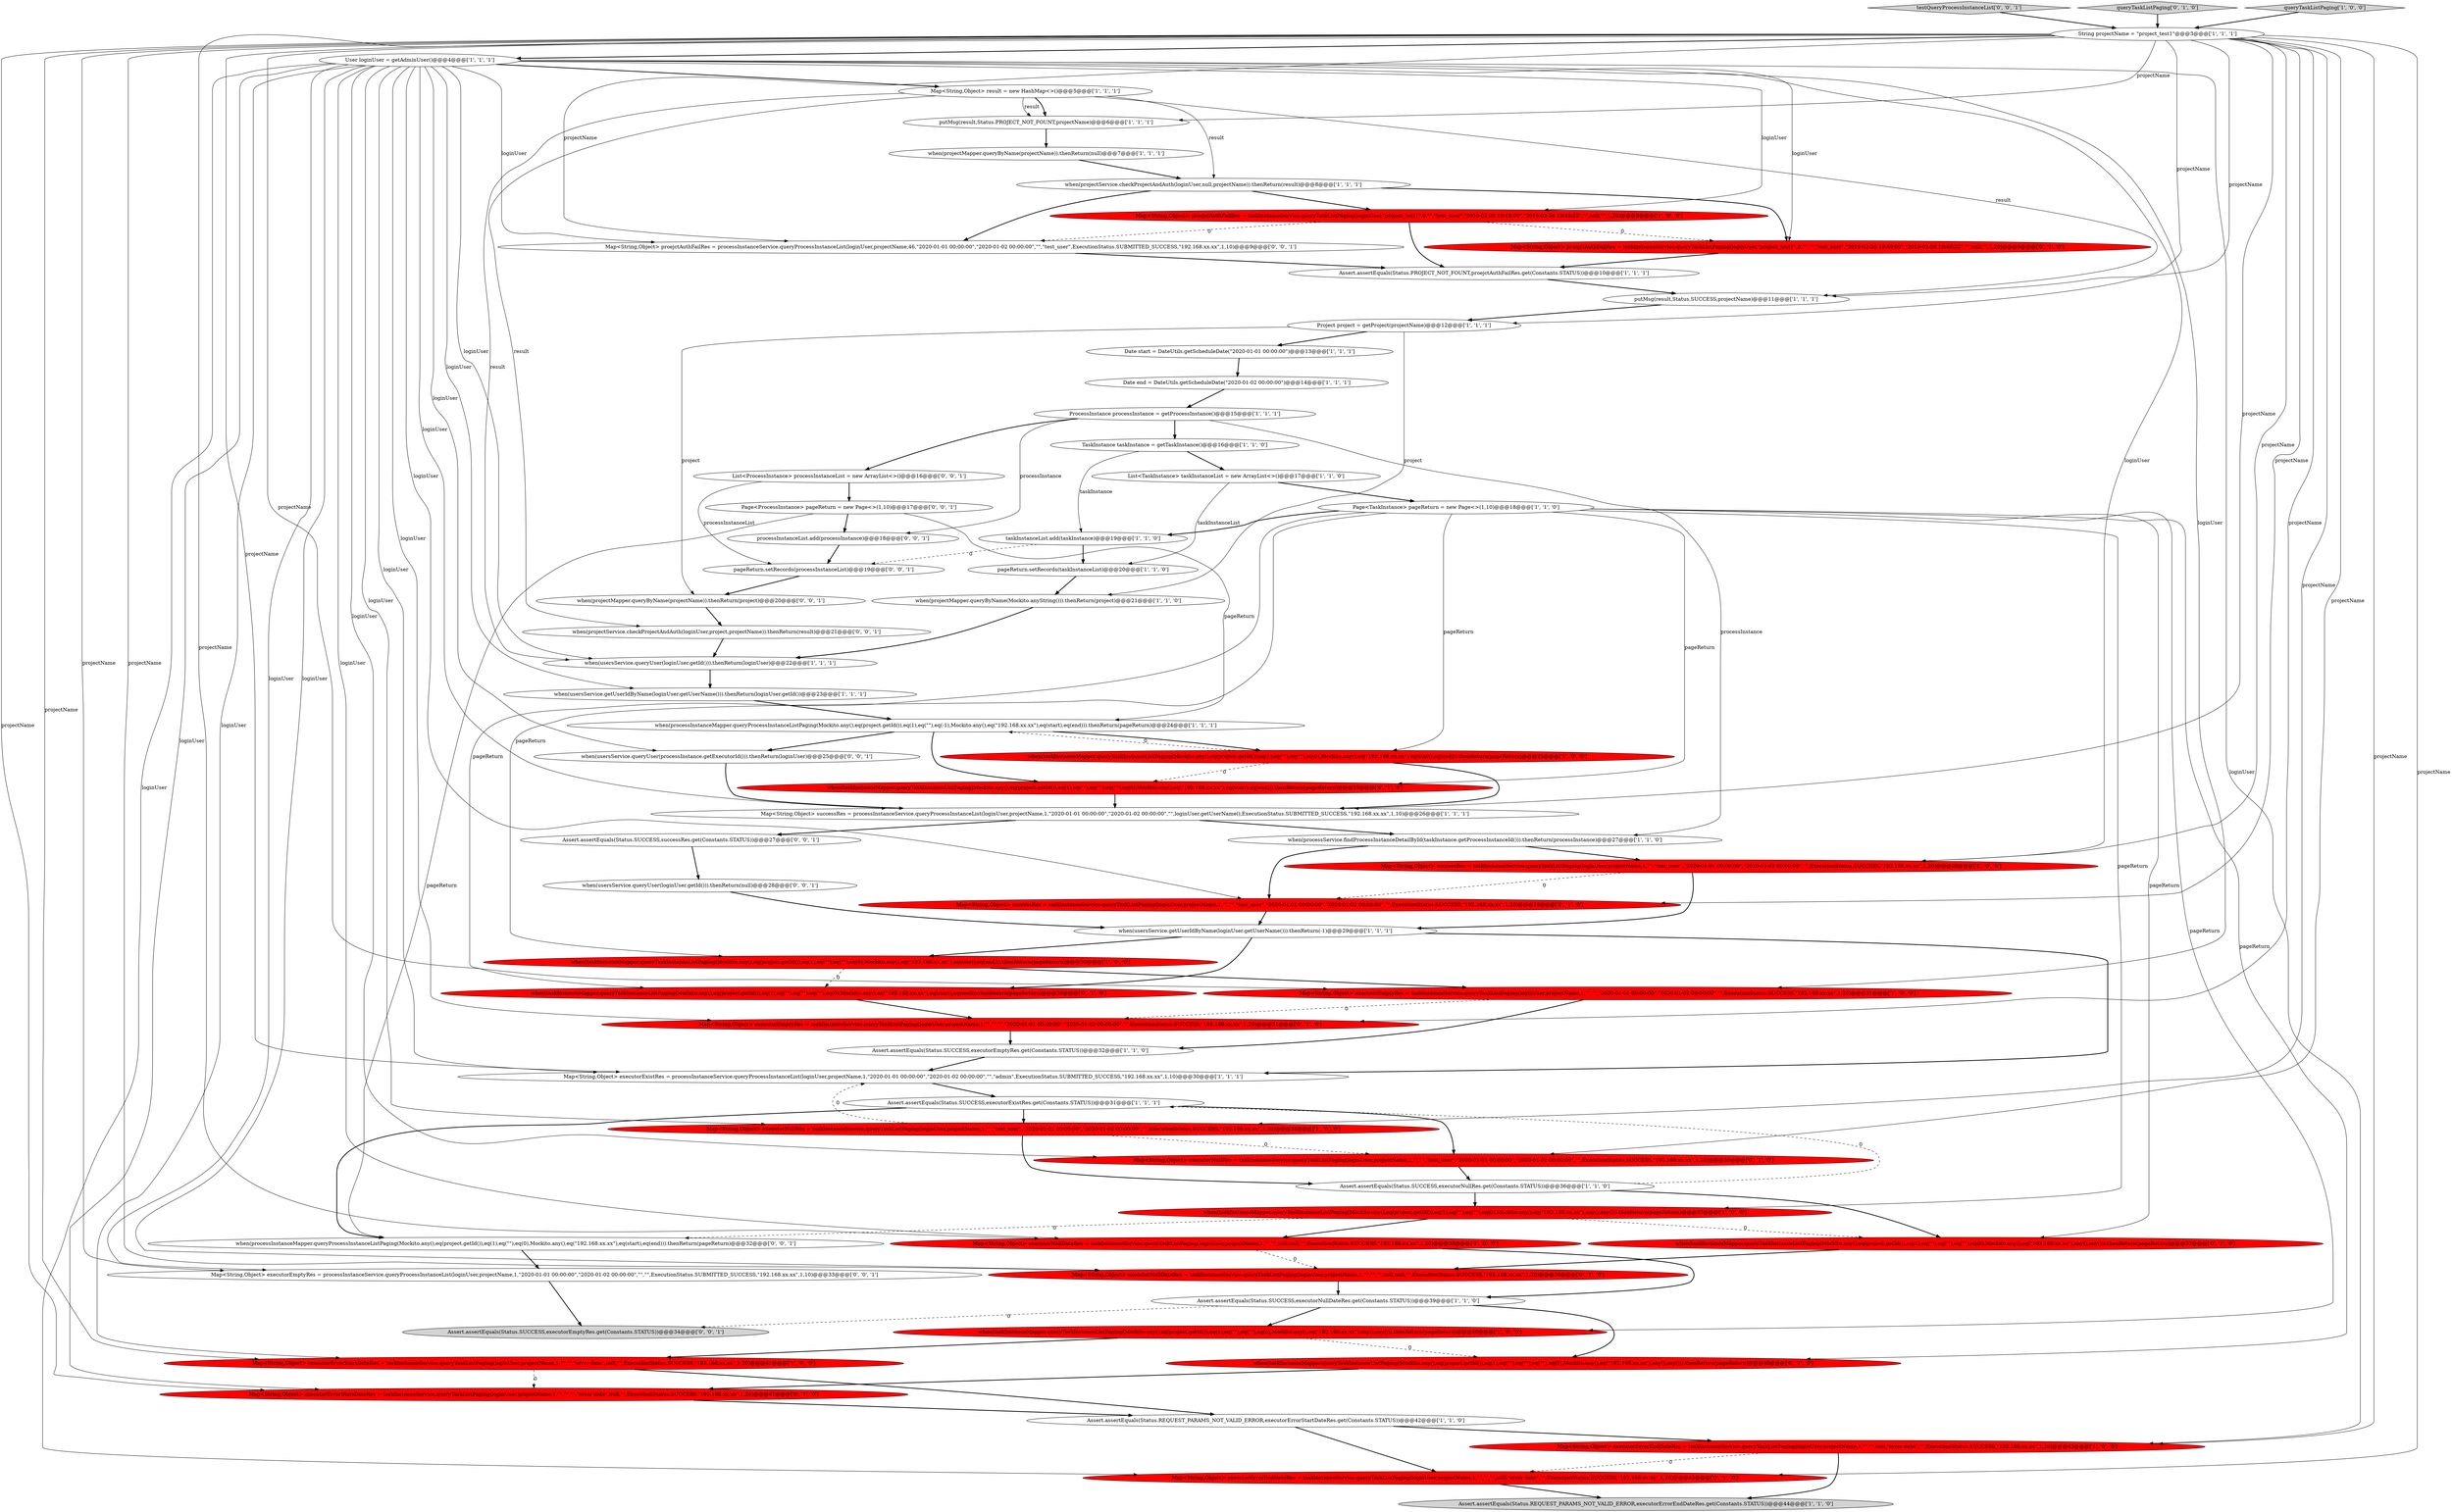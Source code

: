 digraph {
5 [style = filled, label = "Map<String,Object> successRes = processInstanceService.queryProcessInstanceList(loginUser,projectName,1,\"2020-01-01 00:00:00\",\"2020-01-02 00:00:00\",\"\",loginUser.getUserName(),ExecutionStatus.SUBMITTED_SUCCESS,\"192.168.xx.xx\",1,10)@@@26@@@['1', '1', '1']", fillcolor = white, shape = ellipse image = "AAA0AAABBB1BBB"];
41 [style = filled, label = "Date start = DateUtils.getScheduleDate(\"2020-01-01 00:00:00\")@@@13@@@['1', '1', '1']", fillcolor = white, shape = ellipse image = "AAA0AAABBB1BBB"];
7 [style = filled, label = "when(taskInstanceMapper.queryTaskInstanceListPaging(Mockito.any(),eq(project.getId()),eq(1),eq(\"\"),eq(\"\"),eq(0),Mockito.any(),eq(\"192.168.xx.xx\"),any(),any())).thenReturn(pageReturn)@@@40@@@['1', '0', '0']", fillcolor = red, shape = ellipse image = "AAA1AAABBB1BBB"];
16 [style = filled, label = "when(taskInstanceMapper.queryTaskInstanceListPaging(Mockito.any(),eq(project.getId()),eq(1),eq(\"\"),eq(\"\"),eq(0),Mockito.any(),eq(\"192.168.xx.xx\"),eq(start),eq(end))).thenReturn(pageReturn)@@@25@@@['1', '0', '0']", fillcolor = red, shape = ellipse image = "AAA1AAABBB1BBB"];
46 [style = filled, label = "Map<String,Object> executorErrorStartDateRes = taskInstanceService.queryTaskListPaging(loginUser,projectName,1,\"\",\"\",\"\",\"error date\",null,\"\",ExecutionStatus.SUCCESS,\"192.168.xx.xx\",1,20)@@@41@@@['0', '1', '0']", fillcolor = red, shape = ellipse image = "AAA1AAABBB2BBB"];
67 [style = filled, label = "Map<String,Object> proejctAuthFailRes = processInstanceService.queryProcessInstanceList(loginUser,projectName,46,\"2020-01-01 00:00:00\",\"2020-01-02 00:00:00\",\"\",\"test_user\",ExecutionStatus.SUBMITTED_SUCCESS,\"192.168.xx.xx\",1,10)@@@9@@@['0', '0', '1']", fillcolor = white, shape = ellipse image = "AAA0AAABBB3BBB"];
38 [style = filled, label = "pageReturn.setRecords(taskInstanceList)@@@20@@@['1', '1', '0']", fillcolor = white, shape = ellipse image = "AAA0AAABBB1BBB"];
35 [style = filled, label = "Map<String,Object> successRes = taskInstanceService.queryTaskListPaging(loginUser,projectName,1,\"\",\"test_user\",\"2020-01-01 00:00:00\",\"2020-01-02 00:00:00\",\"\",ExecutionStatus.SUCCESS,\"192.168.xx.xx\",1,20)@@@28@@@['1', '0', '0']", fillcolor = red, shape = ellipse image = "AAA1AAABBB1BBB"];
50 [style = filled, label = "Map<String,Object> executorErrorEndDateRes = taskInstanceService.queryTaskListPaging(loginUser,projectName,1,\"\",\"\",\"\",null,\"error date\",\"\",ExecutionStatus.SUCCESS,\"192.168.xx.xx\",1,20)@@@43@@@['0', '1', '0']", fillcolor = red, shape = ellipse image = "AAA1AAABBB2BBB"];
6 [style = filled, label = "Map<String,Object> executorNullDateRes = taskInstanceService.queryTaskListPaging(loginUser,projectName,1,\"\",\"\",null,null,\"\",ExecutionStatus.SUCCESS,\"192.168.xx.xx\",1,20)@@@38@@@['1', '0', '0']", fillcolor = red, shape = ellipse image = "AAA1AAABBB1BBB"];
1 [style = filled, label = "taskInstanceList.add(taskInstance)@@@19@@@['1', '1', '0']", fillcolor = white, shape = ellipse image = "AAA0AAABBB1BBB"];
40 [style = filled, label = "when(projectService.checkProjectAndAuth(loginUser,null,projectName)).thenReturn(result)@@@8@@@['1', '1', '1']", fillcolor = white, shape = ellipse image = "AAA0AAABBB1BBB"];
58 [style = filled, label = "when(projectService.checkProjectAndAuth(loginUser,project,projectName)).thenReturn(result)@@@21@@@['0', '0', '1']", fillcolor = white, shape = ellipse image = "AAA0AAABBB3BBB"];
13 [style = filled, label = "Assert.assertEquals(Status.SUCCESS,executorEmptyRes.get(Constants.STATUS))@@@32@@@['1', '1', '0']", fillcolor = white, shape = ellipse image = "AAA0AAABBB1BBB"];
31 [style = filled, label = "Assert.assertEquals(Status.SUCCESS,executorNullDateRes.get(Constants.STATUS))@@@39@@@['1', '1', '0']", fillcolor = white, shape = ellipse image = "AAA0AAABBB1BBB"];
55 [style = filled, label = "pageReturn.setRecords(processInstanceList)@@@19@@@['0', '0', '1']", fillcolor = white, shape = ellipse image = "AAA0AAABBB3BBB"];
21 [style = filled, label = "Assert.assertEquals(Status.REQUEST_PARAMS_NOT_VALID_ERROR,executorErrorStartDateRes.get(Constants.STATUS))@@@42@@@['1', '1', '0']", fillcolor = white, shape = ellipse image = "AAA0AAABBB1BBB"];
51 [style = filled, label = "when(taskInstanceMapper.queryTaskInstanceListPaging(Mockito.any(),eq(project.getId()),eq(1),eq(\"\"),eq(\"\"),eq(\"\"),eq(0),Mockito.any(),eq(\"192.168.xx.xx\"),any(),any())).thenReturn(pageReturn)@@@37@@@['0', '1', '0']", fillcolor = red, shape = ellipse image = "AAA1AAABBB2BBB"];
4 [style = filled, label = "putMsg(result,Status.PROJECT_NOT_FOUNT,projectName)@@@6@@@['1', '1', '1']", fillcolor = white, shape = ellipse image = "AAA0AAABBB1BBB"];
56 [style = filled, label = "processInstanceList.add(processInstance)@@@18@@@['0', '0', '1']", fillcolor = white, shape = ellipse image = "AAA0AAABBB3BBB"];
14 [style = filled, label = "Map<String,Object> proejctAuthFailRes = taskInstanceService.queryTaskListPaging(loginUser,\"project_test1\",0,\"\",\"test_user\",\"2019-02-26 19:48:00\",\"2019-02-26 19:48:22\",\"\",null,\"\",1,20)@@@9@@@['1', '0', '0']", fillcolor = red, shape = ellipse image = "AAA1AAABBB1BBB"];
9 [style = filled, label = "List<TaskInstance> taskInstanceList = new ArrayList<>()@@@17@@@['1', '1', '0']", fillcolor = white, shape = ellipse image = "AAA0AAABBB1BBB"];
54 [style = filled, label = "Map<String,Object> successRes = taskInstanceService.queryTaskListPaging(loginUser,projectName,1,\"\",\"\",\"test_user\",\"2020-01-01 00:00:00\",\"2020-01-02 00:00:00\",\"\",ExecutionStatus.SUCCESS,\"192.168.xx.xx\",1,20)@@@28@@@['0', '1', '0']", fillcolor = red, shape = ellipse image = "AAA1AAABBB2BBB"];
42 [style = filled, label = "when(processInstanceMapper.queryProcessInstanceListPaging(Mockito.any(),eq(project.getId()),eq(1),eq(\"\"),eq(-1),Mockito.any(),eq(\"192.168.xx.xx\"),eq(start),eq(end))).thenReturn(pageReturn)@@@24@@@['1', '1', '1']", fillcolor = white, shape = ellipse image = "AAA0AAABBB1BBB"];
66 [style = filled, label = "testQueryProcessInstanceList['0', '0', '1']", fillcolor = lightgray, shape = diamond image = "AAA0AAABBB3BBB"];
8 [style = filled, label = "ProcessInstance processInstance = getProcessInstance()@@@15@@@['1', '1', '1']", fillcolor = white, shape = ellipse image = "AAA0AAABBB1BBB"];
29 [style = filled, label = "when(usersService.getUserIdByName(loginUser.getUserName())).thenReturn(-1)@@@29@@@['1', '1', '1']", fillcolor = white, shape = ellipse image = "AAA0AAABBB1BBB"];
45 [style = filled, label = "Map<String,Object> executorEmptyRes = taskInstanceService.queryTaskListPaging(loginUser,projectName,1,\"\",\"\",\"\",\"2020-01-01 00:00:00\",\"2020-01-02 00:00:00\",\"\",ExecutionStatus.SUCCESS,\"192.168.xx.xx\",1,20)@@@31@@@['0', '1', '0']", fillcolor = red, shape = ellipse image = "AAA1AAABBB2BBB"];
17 [style = filled, label = "Assert.assertEquals(Status.PROJECT_NOT_FOUNT,proejctAuthFailRes.get(Constants.STATUS))@@@10@@@['1', '1', '1']", fillcolor = white, shape = ellipse image = "AAA0AAABBB1BBB"];
62 [style = filled, label = "Page<ProcessInstance> pageReturn = new Page<>(1,10)@@@17@@@['0', '0', '1']", fillcolor = white, shape = ellipse image = "AAA0AAABBB3BBB"];
25 [style = filled, label = "when(projectMapper.queryByName(Mockito.anyString())).thenReturn(project)@@@21@@@['1', '1', '0']", fillcolor = white, shape = ellipse image = "AAA0AAABBB1BBB"];
32 [style = filled, label = "when(usersService.getUserIdByName(loginUser.getUserName())).thenReturn(loginUser.getId())@@@23@@@['1', '1', '1']", fillcolor = white, shape = ellipse image = "AAA0AAABBB1BBB"];
19 [style = filled, label = "Map<String,Object> executorErrorEndDateRes = taskInstanceService.queryTaskListPaging(loginUser,projectName,1,\"\",\"\",null,\"error date\",\"\",ExecutionStatus.SUCCESS,\"192.168.xx.xx\",1,20)@@@43@@@['1', '0', '0']", fillcolor = red, shape = ellipse image = "AAA1AAABBB1BBB"];
3 [style = filled, label = "Map<String,Object> executorExistRes = processInstanceService.queryProcessInstanceList(loginUser,projectName,1,\"2020-01-01 00:00:00\",\"2020-01-02 00:00:00\",\"\",\"admin\",ExecutionStatus.SUBMITTED_SUCCESS,\"192.168.xx.xx\",1,10)@@@30@@@['1', '1', '1']", fillcolor = white, shape = ellipse image = "AAA0AAABBB1BBB"];
59 [style = filled, label = "when(usersService.queryUser(processInstance.getExecutorId())).thenReturn(loginUser)@@@25@@@['0', '0', '1']", fillcolor = white, shape = ellipse image = "AAA0AAABBB3BBB"];
39 [style = filled, label = "Map<String,Object> executorErrorStartDateRes = taskInstanceService.queryTaskListPaging(loginUser,projectName,1,\"\",\"\",\"error date\",null,\"\",ExecutionStatus.SUCCESS,\"192.168.xx.xx\",1,20)@@@41@@@['1', '0', '0']", fillcolor = red, shape = ellipse image = "AAA1AAABBB1BBB"];
11 [style = filled, label = "when(projectMapper.queryByName(projectName)).thenReturn(null)@@@7@@@['1', '1', '1']", fillcolor = white, shape = ellipse image = "AAA0AAABBB1BBB"];
2 [style = filled, label = "when(usersService.queryUser(loginUser.getId())).thenReturn(loginUser)@@@22@@@['1', '1', '1']", fillcolor = white, shape = ellipse image = "AAA0AAABBB1BBB"];
37 [style = filled, label = "Page<TaskInstance> pageReturn = new Page<>(1,10)@@@18@@@['1', '1', '0']", fillcolor = white, shape = ellipse image = "AAA0AAABBB1BBB"];
53 [style = filled, label = "when(taskInstanceMapper.queryTaskInstanceListPaging(Mockito.any(),eq(project.getId()),eq(1),eq(\"\"),eq(\"\"),eq(\"\"),eq(0),Mockito.any(),eq(\"192.168.xx.xx\"),eq(start),eq(end))).thenReturn(pageReturn)@@@25@@@['0', '1', '0']", fillcolor = red, shape = ellipse image = "AAA1AAABBB2BBB"];
26 [style = filled, label = "Date end = DateUtils.getScheduleDate(\"2020-01-02 00:00:00\")@@@14@@@['1', '1', '1']", fillcolor = white, shape = ellipse image = "AAA0AAABBB1BBB"];
22 [style = filled, label = "User loginUser = getAdminUser()@@@4@@@['1', '1', '1']", fillcolor = white, shape = ellipse image = "AAA0AAABBB1BBB"];
24 [style = filled, label = "Project project = getProject(projectName)@@@12@@@['1', '1', '1']", fillcolor = white, shape = ellipse image = "AAA0AAABBB1BBB"];
33 [style = filled, label = "Map<String,Object> result = new HashMap<>()@@@5@@@['1', '1', '1']", fillcolor = white, shape = ellipse image = "AAA0AAABBB1BBB"];
28 [style = filled, label = "when(taskInstanceMapper.queryTaskInstanceListPaging(Mockito.any(),eq(project.getId()),eq(1),eq(\"\"),eq(\"\"),eq(0),Mockito.any(),eq(\"192.168.xx.xx\"),eq(start),eq(end))).thenReturn(pageReturn)@@@30@@@['1', '0', '0']", fillcolor = red, shape = ellipse image = "AAA1AAABBB1BBB"];
52 [style = filled, label = "when(taskInstanceMapper.queryTaskInstanceListPaging(Mockito.any(),eq(project.getId()),eq(1),eq(\"\"),eq(\"\"),eq(\"\"),eq(0),Mockito.any(),eq(\"192.168.xx.xx\"),any(),any())).thenReturn(pageReturn)@@@40@@@['0', '1', '0']", fillcolor = red, shape = ellipse image = "AAA1AAABBB2BBB"];
47 [style = filled, label = "Map<String,Object> executorNullDateRes = taskInstanceService.queryTaskListPaging(loginUser,projectName,1,\"\",\"\",\"\",null,null,\"\",ExecutionStatus.SUCCESS,\"192.168.xx.xx\",1,20)@@@38@@@['0', '1', '0']", fillcolor = red, shape = ellipse image = "AAA1AAABBB2BBB"];
36 [style = filled, label = "Map<String,Object> executorEmptyRes = taskInstanceService.queryTaskListPaging(loginUser,projectName,1,\"\",\"\",\"2020-01-01 00:00:00\",\"2020-01-02 00:00:00\",\"\",ExecutionStatus.SUCCESS,\"192.168.xx.xx\",1,20)@@@31@@@['1', '0', '0']", fillcolor = red, shape = ellipse image = "AAA1AAABBB1BBB"];
27 [style = filled, label = "when(processService.findProcessInstanceDetailById(taskInstance.getProcessInstanceId())).thenReturn(processInstance)@@@27@@@['1', '1', '0']", fillcolor = white, shape = ellipse image = "AAA0AAABBB1BBB"];
60 [style = filled, label = "Assert.assertEquals(Status.SUCCESS,executorEmptyRes.get(Constants.STATUS))@@@34@@@['0', '0', '1']", fillcolor = lightgray, shape = ellipse image = "AAA0AAABBB3BBB"];
30 [style = filled, label = "Map<String,Object> executorNullRes = taskInstanceService.queryTaskListPaging(loginUser,projectName,1,\"\",\"test_user\",\"2020-01-01 00:00:00\",\"2020-01-02 00:00:00\",\"\",ExecutionStatus.SUCCESS,\"192.168.xx.xx\",1,20)@@@35@@@['1', '0', '0']", fillcolor = red, shape = ellipse image = "AAA1AAABBB1BBB"];
10 [style = filled, label = "String projectName = \"project_test1\"@@@3@@@['1', '1', '1']", fillcolor = white, shape = ellipse image = "AAA0AAABBB1BBB"];
15 [style = filled, label = "Assert.assertEquals(Status.SUCCESS,executorNullRes.get(Constants.STATUS))@@@36@@@['1', '1', '0']", fillcolor = white, shape = ellipse image = "AAA0AAABBB1BBB"];
23 [style = filled, label = "putMsg(result,Status.SUCCESS,projectName)@@@11@@@['1', '1', '1']", fillcolor = white, shape = ellipse image = "AAA0AAABBB1BBB"];
48 [style = filled, label = "Map<String,Object> executorNullRes = taskInstanceService.queryTaskListPaging(loginUser,projectName,1,\"\",\"\",\"test_user\",\"2020-01-01 00:00:00\",\"2020-01-02 00:00:00\",\"\",ExecutionStatus.SUCCESS,\"192.168.xx.xx\",1,20)@@@35@@@['0', '1', '0']", fillcolor = red, shape = ellipse image = "AAA1AAABBB2BBB"];
57 [style = filled, label = "when(projectMapper.queryByName(projectName)).thenReturn(project)@@@20@@@['0', '0', '1']", fillcolor = white, shape = ellipse image = "AAA0AAABBB3BBB"];
64 [style = filled, label = "Map<String,Object> executorEmptyRes = processInstanceService.queryProcessInstanceList(loginUser,projectName,1,\"2020-01-01 00:00:00\",\"2020-01-02 00:00:00\",\"\",\"\",ExecutionStatus.SUBMITTED_SUCCESS,\"192.168.xx.xx\",1,10)@@@33@@@['0', '0', '1']", fillcolor = white, shape = ellipse image = "AAA0AAABBB3BBB"];
68 [style = filled, label = "List<ProcessInstance> processInstanceList = new ArrayList<>()@@@16@@@['0', '0', '1']", fillcolor = white, shape = ellipse image = "AAA0AAABBB3BBB"];
49 [style = filled, label = "queryTaskListPaging['0', '1', '0']", fillcolor = lightgray, shape = diamond image = "AAA0AAABBB2BBB"];
43 [style = filled, label = "Map<String,Object> proejctAuthFailRes = taskInstanceService.queryTaskListPaging(loginUser,\"project_test1\",0,\"\",\"\",\"test_user\",\"2019-02-26 19:48:00\",\"2019-02-26 19:48:22\",\"\",null,\"\",1,20)@@@9@@@['0', '1', '0']", fillcolor = red, shape = ellipse image = "AAA1AAABBB2BBB"];
12 [style = filled, label = "queryTaskListPaging['1', '0', '0']", fillcolor = lightgray, shape = diamond image = "AAA0AAABBB1BBB"];
20 [style = filled, label = "Assert.assertEquals(Status.SUCCESS,executorExistRes.get(Constants.STATUS))@@@31@@@['1', '1', '1']", fillcolor = white, shape = ellipse image = "AAA0AAABBB1BBB"];
34 [style = filled, label = "TaskInstance taskInstance = getTaskInstance()@@@16@@@['1', '1', '0']", fillcolor = white, shape = ellipse image = "AAA0AAABBB1BBB"];
18 [style = filled, label = "when(taskInstanceMapper.queryTaskInstanceListPaging(Mockito.any(),eq(project.getId()),eq(1),eq(\"\"),eq(\"\"),eq(0),Mockito.any(),eq(\"192.168.xx.xx\"),any(),any())).thenReturn(pageReturn)@@@37@@@['1', '0', '0']", fillcolor = red, shape = ellipse image = "AAA1AAABBB1BBB"];
0 [style = filled, label = "Assert.assertEquals(Status.REQUEST_PARAMS_NOT_VALID_ERROR,executorErrorEndDateRes.get(Constants.STATUS))@@@44@@@['1', '1', '0']", fillcolor = lightgray, shape = ellipse image = "AAA0AAABBB1BBB"];
63 [style = filled, label = "when(usersService.queryUser(loginUser.getId())).thenReturn(null)@@@28@@@['0', '0', '1']", fillcolor = white, shape = ellipse image = "AAA0AAABBB3BBB"];
65 [style = filled, label = "when(processInstanceMapper.queryProcessInstanceListPaging(Mockito.any(),eq(project.getId()),eq(1),eq(\"\"),eq(0),Mockito.any(),eq(\"192.168.xx.xx\"),eq(start),eq(end))).thenReturn(pageReturn)@@@32@@@['0', '0', '1']", fillcolor = white, shape = ellipse image = "AAA0AAABBB3BBB"];
61 [style = filled, label = "Assert.assertEquals(Status.SUCCESS,successRes.get(Constants.STATUS))@@@27@@@['0', '0', '1']", fillcolor = white, shape = ellipse image = "AAA0AAABBB3BBB"];
44 [style = filled, label = "when(taskInstanceMapper.queryTaskInstanceListPaging(Mockito.any(),eq(project.getId()),eq(1),eq(\"\"),eq(\"\"),eq(\"\"),eq(0),Mockito.any(),eq(\"192.168.xx.xx\"),eq(start),eq(end))).thenReturn(pageReturn)@@@30@@@['0', '1', '0']", fillcolor = red, shape = ellipse image = "AAA1AAABBB2BBB"];
1->55 [style = dashed, label="0"];
34->9 [style = bold, label=""];
22->47 [style = solid, label="loginUser"];
10->30 [style = solid, label="projectName"];
67->17 [style = bold, label=""];
10->24 [style = solid, label="projectName"];
22->64 [style = solid, label="loginUser"];
10->54 [style = solid, label="projectName"];
10->23 [style = solid, label="projectName"];
14->17 [style = bold, label=""];
57->58 [style = bold, label=""];
9->37 [style = bold, label=""];
22->32 [style = solid, label="loginUser"];
33->2 [style = solid, label="result"];
62->42 [style = solid, label="pageReturn"];
54->29 [style = bold, label=""];
46->21 [style = bold, label=""];
12->10 [style = bold, label=""];
55->57 [style = bold, label=""];
49->10 [style = bold, label=""];
20->48 [style = bold, label=""];
51->47 [style = bold, label=""];
10->48 [style = solid, label="projectName"];
29->44 [style = bold, label=""];
66->10 [style = bold, label=""];
10->19 [style = solid, label="projectName"];
2->32 [style = bold, label=""];
37->28 [style = solid, label="pageReturn"];
22->2 [style = solid, label="loginUser"];
22->35 [style = solid, label="loginUser"];
64->60 [style = bold, label=""];
21->50 [style = bold, label=""];
1->38 [style = bold, label=""];
62->56 [style = bold, label=""];
6->47 [style = dashed, label="0"];
22->39 [style = solid, label="loginUser"];
8->34 [style = bold, label=""];
22->33 [style = bold, label=""];
22->19 [style = solid, label="loginUser"];
28->36 [style = bold, label=""];
21->19 [style = bold, label=""];
10->46 [style = solid, label="projectName"];
10->5 [style = solid, label="projectName"];
37->1 [style = bold, label=""];
33->23 [style = solid, label="result"];
58->2 [style = bold, label=""];
25->2 [style = bold, label=""];
10->64 [style = solid, label="projectName"];
22->3 [style = solid, label="loginUser"];
18->65 [style = dashed, label="0"];
62->65 [style = solid, label="pageReturn"];
7->52 [style = dashed, label="0"];
5->61 [style = bold, label=""];
27->54 [style = bold, label=""];
38->25 [style = bold, label=""];
33->40 [style = solid, label="result"];
9->38 [style = solid, label="taskInstanceList"];
37->52 [style = solid, label="pageReturn"];
63->29 [style = bold, label=""];
22->6 [style = solid, label="loginUser"];
32->42 [style = bold, label=""];
44->45 [style = bold, label=""];
61->63 [style = bold, label=""];
35->54 [style = dashed, label="0"];
39->46 [style = dashed, label="0"];
10->6 [style = solid, label="projectName"];
24->57 [style = solid, label="project"];
30->15 [style = bold, label=""];
36->45 [style = dashed, label="0"];
10->4 [style = solid, label="projectName"];
18->51 [style = dashed, label="0"];
15->20 [style = dashed, label="0"];
35->29 [style = bold, label=""];
52->46 [style = bold, label=""];
22->48 [style = solid, label="loginUser"];
31->52 [style = bold, label=""];
22->43 [style = solid, label="loginUser"];
47->31 [style = bold, label=""];
33->4 [style = bold, label=""];
33->58 [style = solid, label="result"];
16->42 [style = dashed, label="0"];
42->16 [style = bold, label=""];
26->8 [style = bold, label=""];
10->36 [style = solid, label="projectName"];
59->5 [style = bold, label=""];
10->45 [style = solid, label="projectName"];
10->47 [style = solid, label="projectName"];
16->53 [style = dashed, label="0"];
10->67 [style = solid, label="projectName"];
17->23 [style = bold, label=""];
31->7 [style = bold, label=""];
27->35 [style = bold, label=""];
33->4 [style = solid, label="result"];
24->41 [style = bold, label=""];
19->0 [style = bold, label=""];
22->45 [style = solid, label="loginUser"];
14->67 [style = dashed, label="0"];
39->21 [style = bold, label=""];
43->17 [style = bold, label=""];
22->14 [style = solid, label="loginUser"];
36->13 [style = bold, label=""];
22->67 [style = solid, label="loginUser"];
18->6 [style = bold, label=""];
7->39 [style = bold, label=""];
22->59 [style = solid, label="loginUser"];
50->0 [style = bold, label=""];
37->7 [style = solid, label="pageReturn"];
20->65 [style = bold, label=""];
31->60 [style = dashed, label="0"];
16->5 [style = bold, label=""];
40->14 [style = bold, label=""];
19->50 [style = dashed, label="0"];
40->43 [style = bold, label=""];
68->55 [style = solid, label="processInstanceList"];
34->1 [style = solid, label="taskInstance"];
42->59 [style = bold, label=""];
10->50 [style = solid, label="projectName"];
10->3 [style = solid, label="projectName"];
37->51 [style = solid, label="pageReturn"];
22->5 [style = solid, label="loginUser"];
10->22 [style = bold, label=""];
22->30 [style = solid, label="loginUser"];
10->35 [style = solid, label="projectName"];
53->5 [style = bold, label=""];
68->62 [style = bold, label=""];
65->64 [style = bold, label=""];
29->3 [style = bold, label=""];
22->50 [style = solid, label="loginUser"];
10->39 [style = solid, label="projectName"];
37->18 [style = solid, label="pageReturn"];
45->13 [style = bold, label=""];
22->54 [style = solid, label="loginUser"];
11->40 [style = bold, label=""];
40->67 [style = bold, label=""];
15->18 [style = bold, label=""];
8->56 [style = solid, label="processInstance"];
8->27 [style = solid, label="processInstance"];
29->28 [style = bold, label=""];
14->43 [style = dashed, label="0"];
22->36 [style = solid, label="loginUser"];
23->24 [style = bold, label=""];
3->20 [style = bold, label=""];
6->31 [style = bold, label=""];
8->68 [style = bold, label=""];
13->3 [style = bold, label=""];
37->53 [style = solid, label="pageReturn"];
22->46 [style = solid, label="loginUser"];
28->44 [style = dashed, label="0"];
30->48 [style = dashed, label="0"];
30->3 [style = dashed, label="0"];
48->15 [style = bold, label=""];
37->44 [style = solid, label="pageReturn"];
37->16 [style = solid, label="pageReturn"];
41->26 [style = bold, label=""];
5->27 [style = bold, label=""];
4->11 [style = bold, label=""];
20->30 [style = bold, label=""];
42->53 [style = bold, label=""];
24->25 [style = solid, label="project"];
56->55 [style = bold, label=""];
15->51 [style = bold, label=""];
}
